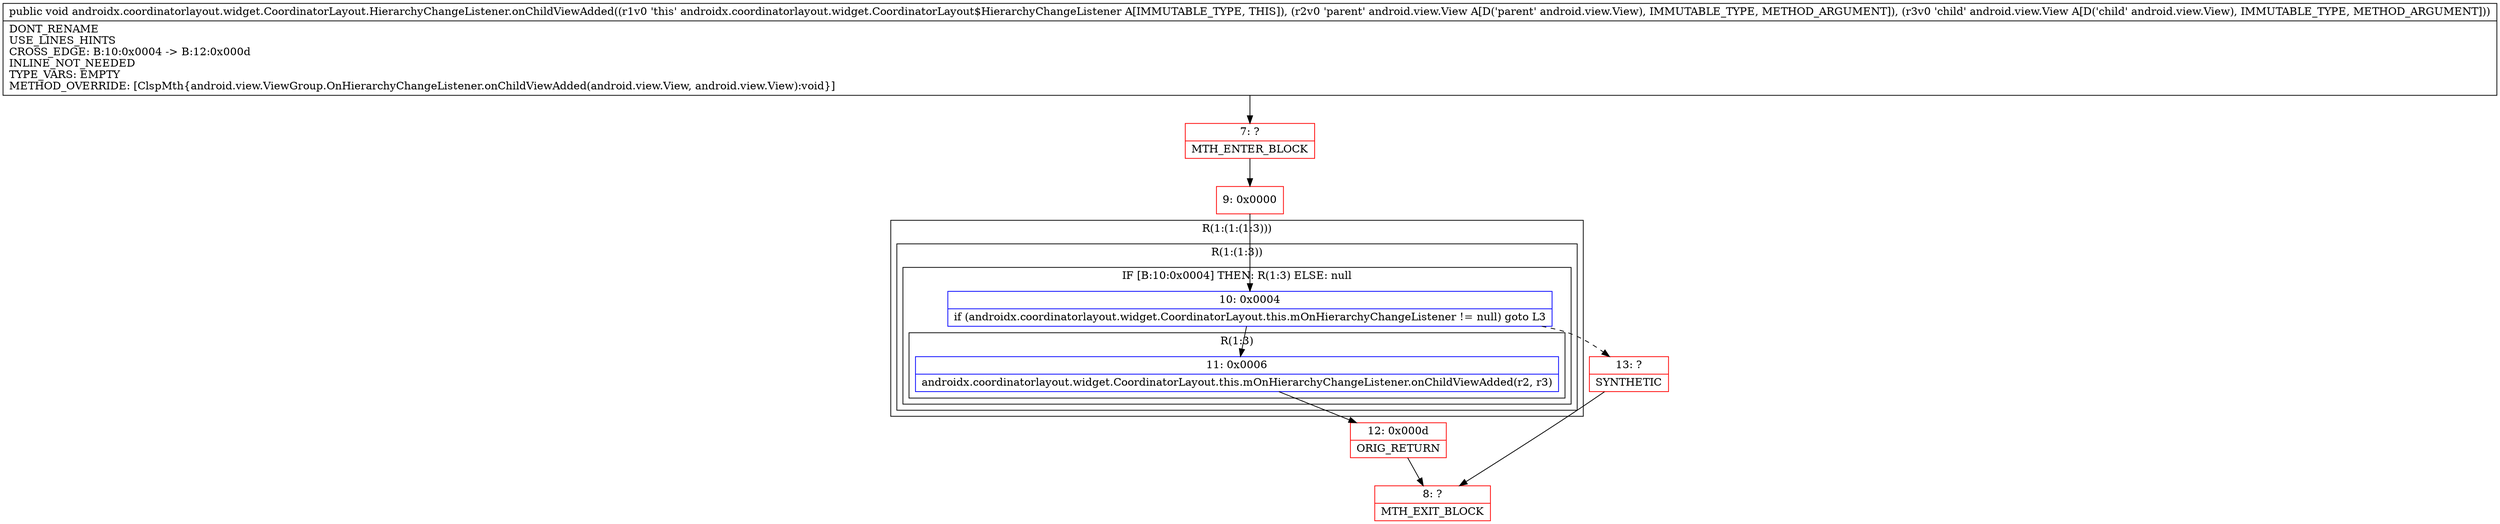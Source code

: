 digraph "CFG forandroidx.coordinatorlayout.widget.CoordinatorLayout.HierarchyChangeListener.onChildViewAdded(Landroid\/view\/View;Landroid\/view\/View;)V" {
subgraph cluster_Region_129727966 {
label = "R(1:(1:(1:3)))";
node [shape=record,color=blue];
subgraph cluster_Region_677145948 {
label = "R(1:(1:3))";
node [shape=record,color=blue];
subgraph cluster_IfRegion_113180293 {
label = "IF [B:10:0x0004] THEN: R(1:3) ELSE: null";
node [shape=record,color=blue];
Node_10 [shape=record,label="{10\:\ 0x0004|if (androidx.coordinatorlayout.widget.CoordinatorLayout.this.mOnHierarchyChangeListener != null) goto L3\l}"];
subgraph cluster_Region_880595505 {
label = "R(1:3)";
node [shape=record,color=blue];
Node_11 [shape=record,label="{11\:\ 0x0006|androidx.coordinatorlayout.widget.CoordinatorLayout.this.mOnHierarchyChangeListener.onChildViewAdded(r2, r3)\l}"];
}
}
}
}
Node_7 [shape=record,color=red,label="{7\:\ ?|MTH_ENTER_BLOCK\l}"];
Node_9 [shape=record,color=red,label="{9\:\ 0x0000}"];
Node_12 [shape=record,color=red,label="{12\:\ 0x000d|ORIG_RETURN\l}"];
Node_8 [shape=record,color=red,label="{8\:\ ?|MTH_EXIT_BLOCK\l}"];
Node_13 [shape=record,color=red,label="{13\:\ ?|SYNTHETIC\l}"];
MethodNode[shape=record,label="{public void androidx.coordinatorlayout.widget.CoordinatorLayout.HierarchyChangeListener.onChildViewAdded((r1v0 'this' androidx.coordinatorlayout.widget.CoordinatorLayout$HierarchyChangeListener A[IMMUTABLE_TYPE, THIS]), (r2v0 'parent' android.view.View A[D('parent' android.view.View), IMMUTABLE_TYPE, METHOD_ARGUMENT]), (r3v0 'child' android.view.View A[D('child' android.view.View), IMMUTABLE_TYPE, METHOD_ARGUMENT]))  | DONT_RENAME\lUSE_LINES_HINTS\lCROSS_EDGE: B:10:0x0004 \-\> B:12:0x000d\lINLINE_NOT_NEEDED\lTYPE_VARS: EMPTY\lMETHOD_OVERRIDE: [ClspMth\{android.view.ViewGroup.OnHierarchyChangeListener.onChildViewAdded(android.view.View, android.view.View):void\}]\l}"];
MethodNode -> Node_7;Node_10 -> Node_11;
Node_10 -> Node_13[style=dashed];
Node_11 -> Node_12;
Node_7 -> Node_9;
Node_9 -> Node_10;
Node_12 -> Node_8;
Node_13 -> Node_8;
}

